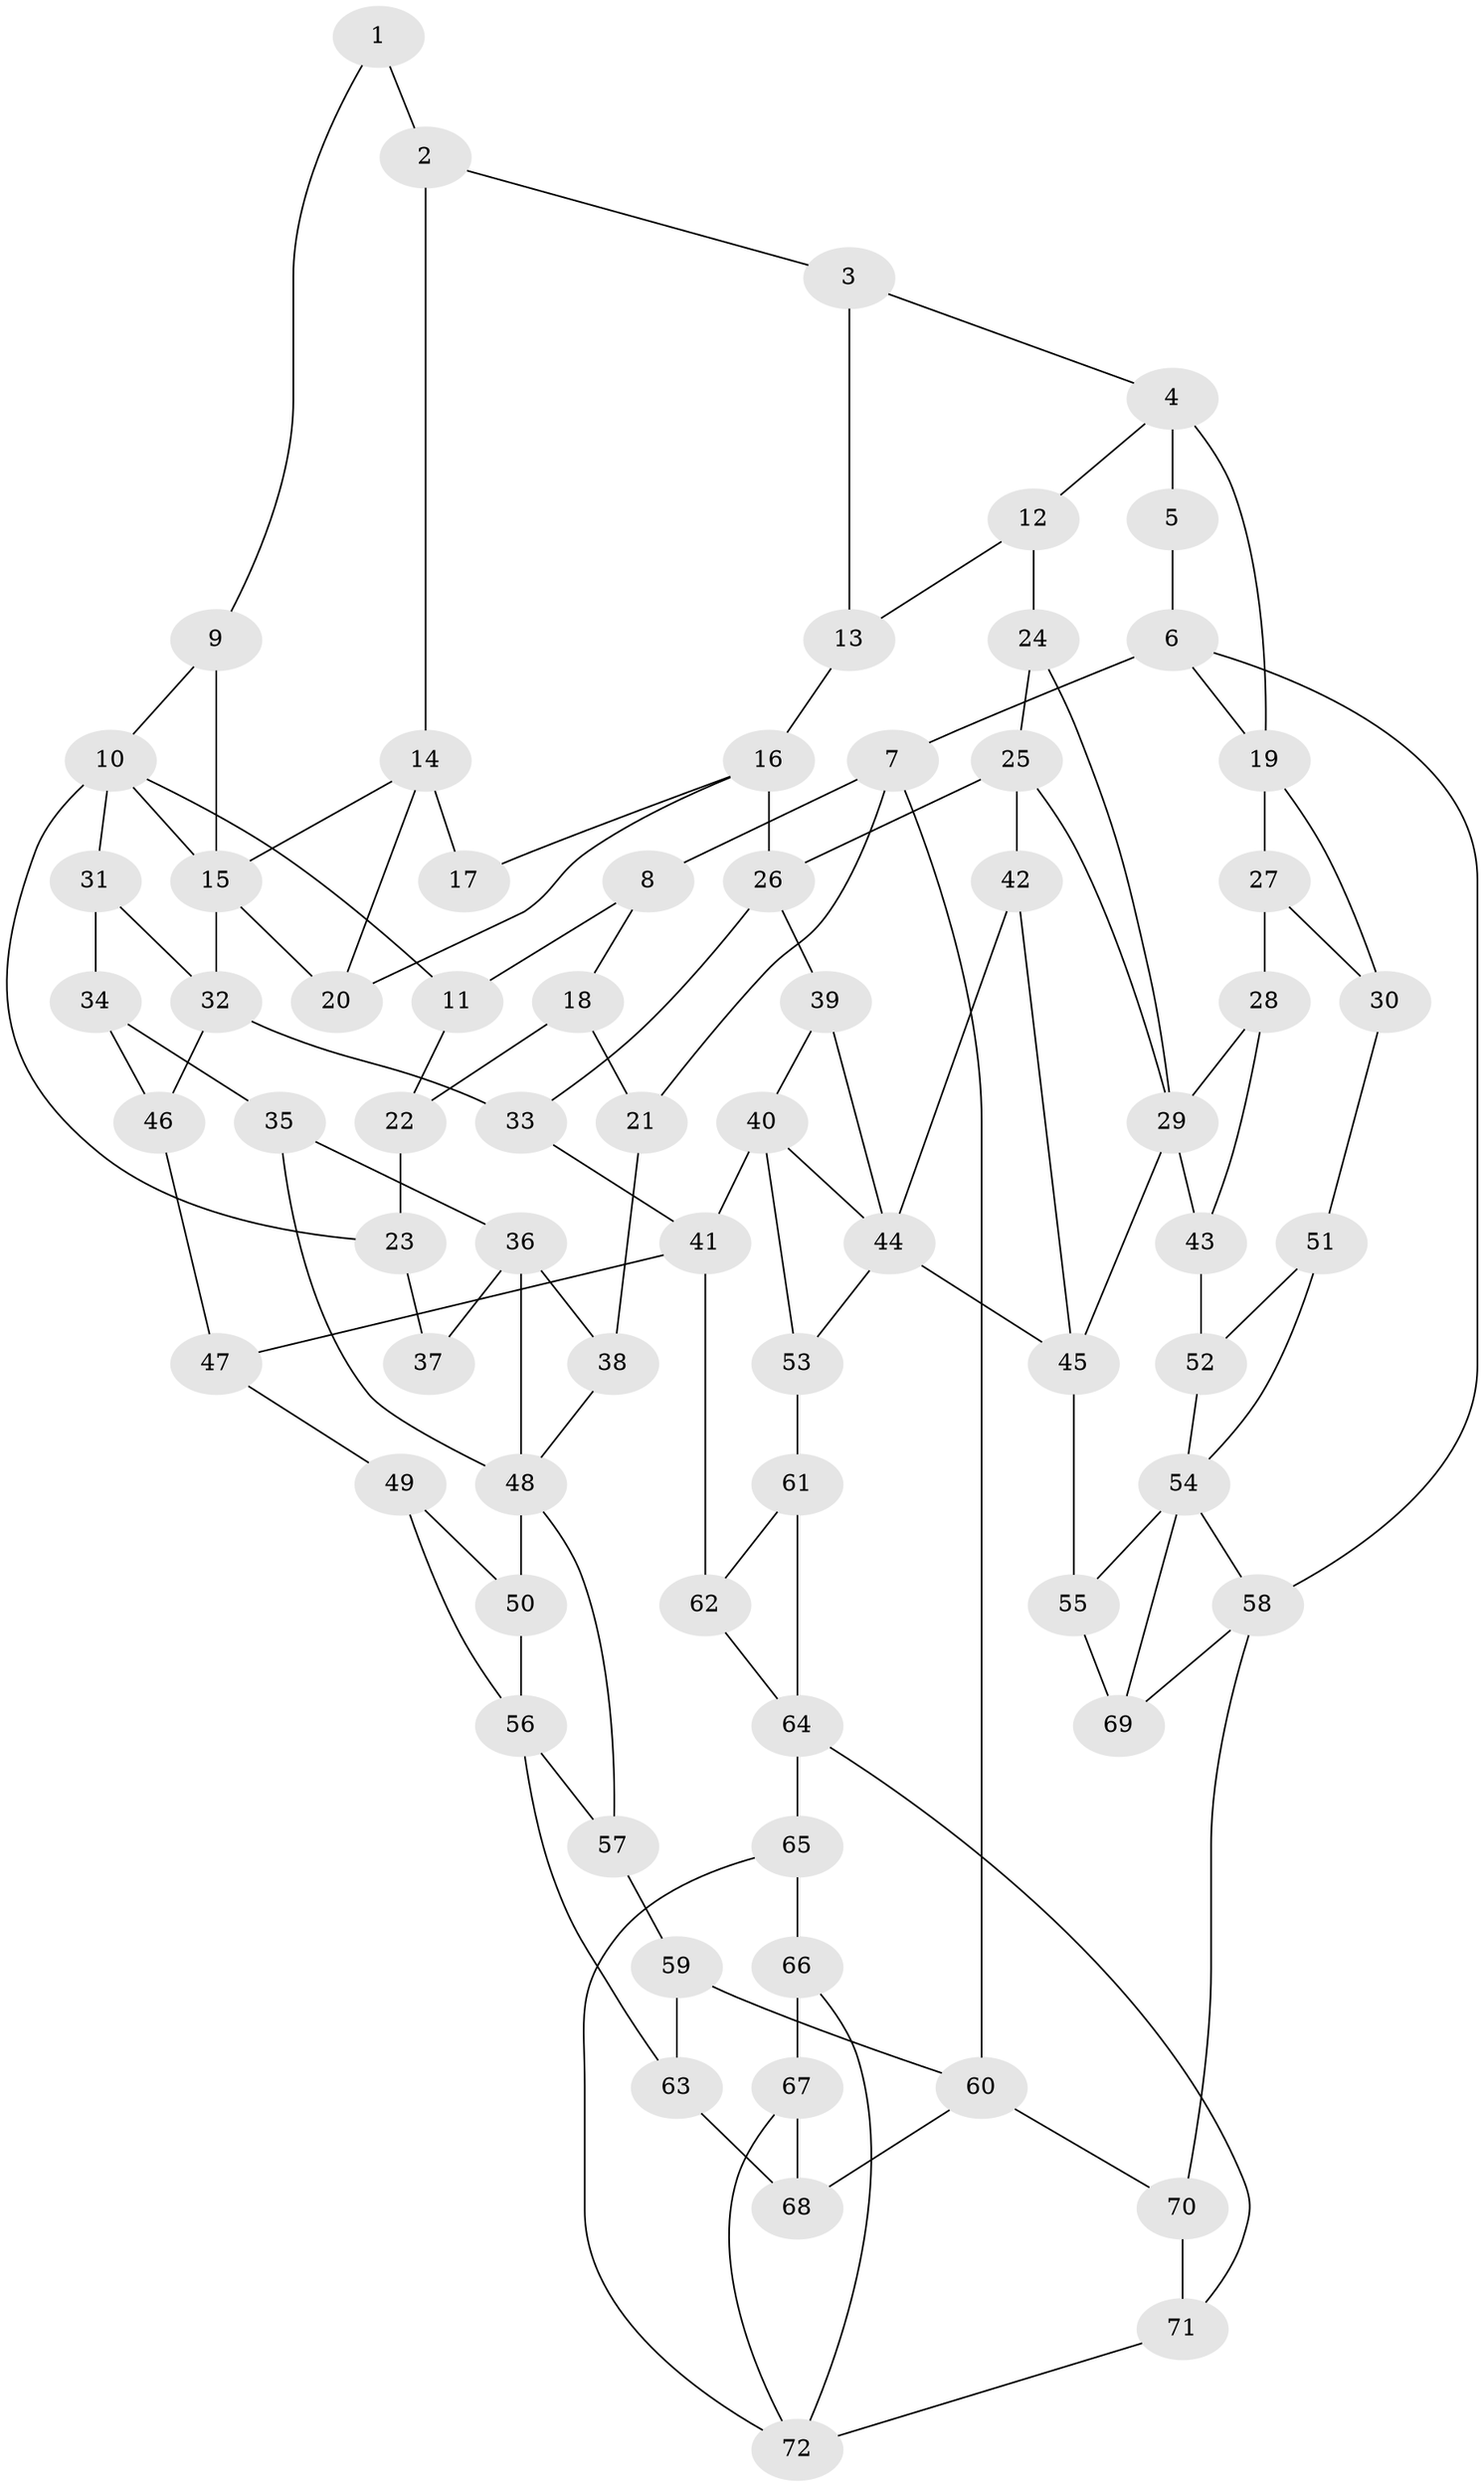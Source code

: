 // original degree distribution, {3: 0.013986013986013986, 4: 0.21678321678321677, 6: 0.1958041958041958, 5: 0.5734265734265734}
// Generated by graph-tools (version 1.1) at 2025/54/03/04/25 22:54:21]
// undirected, 72 vertices, 121 edges
graph export_dot {
  node [color=gray90,style=filled];
  1;
  2;
  3;
  4;
  5;
  6;
  7;
  8;
  9;
  10;
  11;
  12;
  13;
  14;
  15;
  16;
  17;
  18;
  19;
  20;
  21;
  22;
  23;
  24;
  25;
  26;
  27;
  28;
  29;
  30;
  31;
  32;
  33;
  34;
  35;
  36;
  37;
  38;
  39;
  40;
  41;
  42;
  43;
  44;
  45;
  46;
  47;
  48;
  49;
  50;
  51;
  52;
  53;
  54;
  55;
  56;
  57;
  58;
  59;
  60;
  61;
  62;
  63;
  64;
  65;
  66;
  67;
  68;
  69;
  70;
  71;
  72;
  1 -- 2 [weight=1.0];
  1 -- 9 [weight=1.0];
  2 -- 3 [weight=1.0];
  2 -- 14 [weight=2.0];
  3 -- 4 [weight=1.0];
  3 -- 13 [weight=1.0];
  4 -- 5 [weight=2.0];
  4 -- 12 [weight=1.0];
  4 -- 19 [weight=2.0];
  5 -- 6 [weight=1.0];
  6 -- 7 [weight=1.0];
  6 -- 19 [weight=1.0];
  6 -- 58 [weight=1.0];
  7 -- 8 [weight=1.0];
  7 -- 21 [weight=1.0];
  7 -- 60 [weight=1.0];
  8 -- 11 [weight=1.0];
  8 -- 18 [weight=2.0];
  9 -- 10 [weight=1.0];
  9 -- 15 [weight=1.0];
  10 -- 11 [weight=1.0];
  10 -- 15 [weight=1.0];
  10 -- 23 [weight=1.0];
  10 -- 31 [weight=2.0];
  11 -- 22 [weight=1.0];
  12 -- 13 [weight=1.0];
  12 -- 24 [weight=1.0];
  13 -- 16 [weight=1.0];
  14 -- 15 [weight=1.0];
  14 -- 17 [weight=2.0];
  14 -- 20 [weight=1.0];
  15 -- 20 [weight=1.0];
  15 -- 32 [weight=1.0];
  16 -- 17 [weight=1.0];
  16 -- 20 [weight=1.0];
  16 -- 26 [weight=2.0];
  18 -- 21 [weight=1.0];
  18 -- 22 [weight=1.0];
  19 -- 27 [weight=1.0];
  19 -- 30 [weight=1.0];
  21 -- 38 [weight=1.0];
  22 -- 23 [weight=1.0];
  23 -- 37 [weight=1.0];
  24 -- 25 [weight=1.0];
  24 -- 29 [weight=1.0];
  25 -- 26 [weight=2.0];
  25 -- 29 [weight=1.0];
  25 -- 42 [weight=2.0];
  26 -- 33 [weight=1.0];
  26 -- 39 [weight=1.0];
  27 -- 28 [weight=2.0];
  27 -- 30 [weight=1.0];
  28 -- 29 [weight=1.0];
  28 -- 43 [weight=1.0];
  29 -- 43 [weight=1.0];
  29 -- 45 [weight=1.0];
  30 -- 51 [weight=1.0];
  31 -- 32 [weight=1.0];
  31 -- 34 [weight=1.0];
  32 -- 33 [weight=1.0];
  32 -- 46 [weight=1.0];
  33 -- 41 [weight=1.0];
  34 -- 35 [weight=1.0];
  34 -- 46 [weight=1.0];
  35 -- 36 [weight=1.0];
  35 -- 48 [weight=1.0];
  36 -- 37 [weight=2.0];
  36 -- 38 [weight=1.0];
  36 -- 48 [weight=2.0];
  38 -- 48 [weight=1.0];
  39 -- 40 [weight=1.0];
  39 -- 44 [weight=1.0];
  40 -- 41 [weight=2.0];
  40 -- 44 [weight=1.0];
  40 -- 53 [weight=2.0];
  41 -- 47 [weight=1.0];
  41 -- 62 [weight=1.0];
  42 -- 44 [weight=1.0];
  42 -- 45 [weight=1.0];
  43 -- 52 [weight=1.0];
  44 -- 45 [weight=1.0];
  44 -- 53 [weight=1.0];
  45 -- 55 [weight=1.0];
  46 -- 47 [weight=1.0];
  47 -- 49 [weight=1.0];
  48 -- 50 [weight=1.0];
  48 -- 57 [weight=1.0];
  49 -- 50 [weight=1.0];
  49 -- 56 [weight=1.0];
  50 -- 56 [weight=1.0];
  51 -- 52 [weight=1.0];
  51 -- 54 [weight=1.0];
  52 -- 54 [weight=1.0];
  53 -- 61 [weight=1.0];
  54 -- 55 [weight=1.0];
  54 -- 58 [weight=1.0];
  54 -- 69 [weight=2.0];
  55 -- 69 [weight=1.0];
  56 -- 57 [weight=2.0];
  56 -- 63 [weight=2.0];
  57 -- 59 [weight=1.0];
  58 -- 69 [weight=3.0];
  58 -- 70 [weight=2.0];
  59 -- 60 [weight=1.0];
  59 -- 63 [weight=1.0];
  60 -- 68 [weight=1.0];
  60 -- 70 [weight=1.0];
  61 -- 62 [weight=1.0];
  61 -- 64 [weight=1.0];
  62 -- 64 [weight=1.0];
  63 -- 68 [weight=3.0];
  64 -- 65 [weight=2.0];
  64 -- 71 [weight=1.0];
  65 -- 66 [weight=3.0];
  65 -- 72 [weight=1.0];
  66 -- 67 [weight=2.0];
  66 -- 72 [weight=1.0];
  67 -- 68 [weight=2.0];
  67 -- 72 [weight=1.0];
  70 -- 71 [weight=1.0];
  71 -- 72 [weight=1.0];
}

